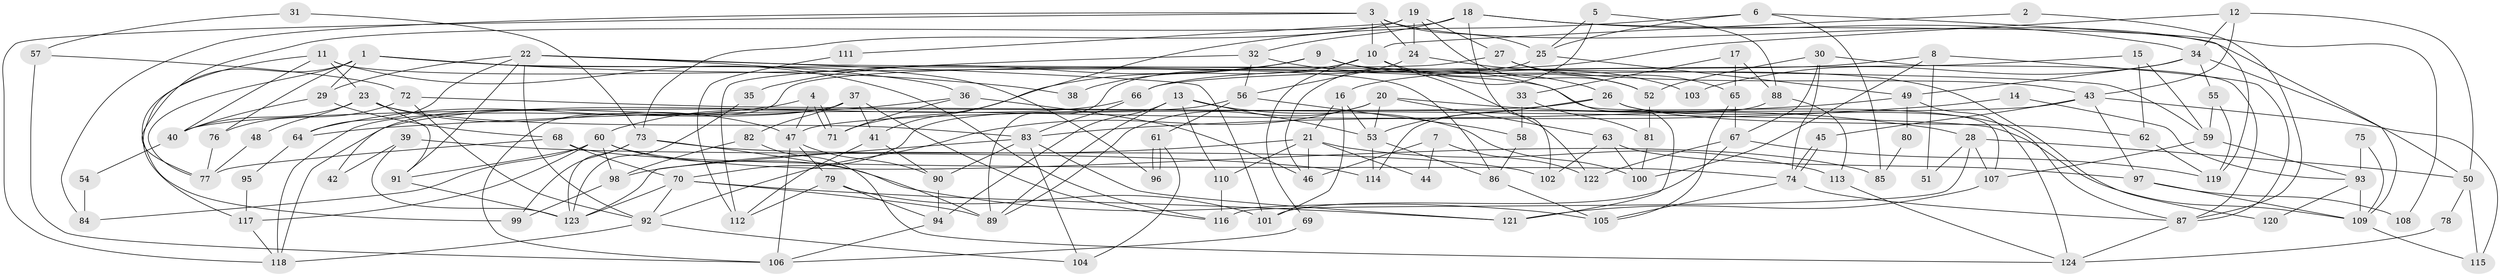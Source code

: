 // Generated by graph-tools (version 1.1) at 2025/50/03/09/25 03:50:09]
// undirected, 124 vertices, 248 edges
graph export_dot {
graph [start="1"]
  node [color=gray90,style=filled];
  1;
  2;
  3;
  4;
  5;
  6;
  7;
  8;
  9;
  10;
  11;
  12;
  13;
  14;
  15;
  16;
  17;
  18;
  19;
  20;
  21;
  22;
  23;
  24;
  25;
  26;
  27;
  28;
  29;
  30;
  31;
  32;
  33;
  34;
  35;
  36;
  37;
  38;
  39;
  40;
  41;
  42;
  43;
  44;
  45;
  46;
  47;
  48;
  49;
  50;
  51;
  52;
  53;
  54;
  55;
  56;
  57;
  58;
  59;
  60;
  61;
  62;
  63;
  64;
  65;
  66;
  67;
  68;
  69;
  70;
  71;
  72;
  73;
  74;
  75;
  76;
  77;
  78;
  79;
  80;
  81;
  82;
  83;
  84;
  85;
  86;
  87;
  88;
  89;
  90;
  91;
  92;
  93;
  94;
  95;
  96;
  97;
  98;
  99;
  100;
  101;
  102;
  103;
  104;
  105;
  106;
  107;
  108;
  109;
  110;
  111;
  112;
  113;
  114;
  115;
  116;
  117;
  118;
  119;
  120;
  121;
  122;
  123;
  124;
  1 -- 29;
  1 -- 117;
  1 -- 38;
  1 -- 76;
  1 -- 77;
  1 -- 96;
  1 -- 107;
  2 -- 87;
  2 -- 10;
  3 -- 109;
  3 -- 118;
  3 -- 10;
  3 -- 24;
  3 -- 25;
  3 -- 84;
  4 -- 71;
  4 -- 71;
  4 -- 47;
  4 -- 64;
  5 -- 25;
  5 -- 46;
  5 -- 88;
  6 -- 119;
  6 -- 25;
  6 -- 41;
  6 -- 85;
  7 -- 46;
  7 -- 122;
  7 -- 44;
  8 -- 87;
  8 -- 16;
  8 -- 51;
  8 -- 100;
  9 -- 71;
  9 -- 26;
  9 -- 35;
  9 -- 120;
  10 -- 52;
  10 -- 38;
  10 -- 69;
  10 -- 122;
  11 -- 86;
  11 -- 23;
  11 -- 40;
  11 -- 99;
  11 -- 116;
  12 -- 50;
  12 -- 34;
  12 -- 43;
  12 -- 66;
  13 -- 89;
  13 -- 53;
  13 -- 94;
  13 -- 100;
  13 -- 110;
  14 -- 93;
  14 -- 83;
  15 -- 62;
  15 -- 66;
  15 -- 59;
  16 -- 21;
  16 -- 101;
  16 -- 53;
  17 -- 65;
  17 -- 33;
  17 -- 88;
  18 -- 32;
  18 -- 34;
  18 -- 77;
  18 -- 102;
  18 -- 108;
  19 -- 24;
  19 -- 73;
  19 -- 27;
  19 -- 52;
  19 -- 111;
  20 -- 92;
  20 -- 89;
  20 -- 28;
  20 -- 53;
  20 -- 63;
  21 -- 110;
  21 -- 98;
  21 -- 44;
  21 -- 46;
  21 -- 113;
  22 -- 92;
  22 -- 91;
  22 -- 29;
  22 -- 36;
  22 -- 59;
  22 -- 64;
  22 -- 101;
  23 -- 40;
  23 -- 83;
  23 -- 47;
  23 -- 48;
  23 -- 91;
  24 -- 56;
  24 -- 103;
  25 -- 49;
  25 -- 89;
  26 -- 53;
  26 -- 40;
  26 -- 62;
  26 -- 87;
  27 -- 106;
  27 -- 43;
  27 -- 65;
  28 -- 107;
  28 -- 50;
  28 -- 51;
  28 -- 116;
  29 -- 68;
  29 -- 40;
  30 -- 74;
  30 -- 87;
  30 -- 52;
  30 -- 67;
  31 -- 57;
  31 -- 73;
  32 -- 112;
  32 -- 121;
  32 -- 56;
  33 -- 81;
  33 -- 58;
  34 -- 49;
  34 -- 50;
  34 -- 55;
  34 -- 103;
  35 -- 123;
  36 -- 60;
  36 -- 46;
  36 -- 71;
  37 -- 41;
  37 -- 116;
  37 -- 42;
  37 -- 82;
  37 -- 118;
  39 -- 114;
  39 -- 123;
  39 -- 42;
  40 -- 54;
  41 -- 90;
  41 -- 112;
  43 -- 45;
  43 -- 47;
  43 -- 97;
  43 -- 115;
  45 -- 74;
  45 -- 74;
  47 -- 79;
  47 -- 90;
  47 -- 106;
  48 -- 77;
  49 -- 124;
  49 -- 64;
  49 -- 80;
  50 -- 115;
  50 -- 78;
  52 -- 81;
  53 -- 86;
  53 -- 114;
  54 -- 84;
  55 -- 59;
  55 -- 119;
  56 -- 70;
  56 -- 58;
  56 -- 61;
  57 -- 106;
  57 -- 72;
  58 -- 86;
  59 -- 93;
  59 -- 107;
  60 -- 105;
  60 -- 98;
  60 -- 84;
  60 -- 85;
  60 -- 91;
  60 -- 117;
  61 -- 96;
  61 -- 96;
  61 -- 104;
  62 -- 119;
  63 -- 100;
  63 -- 97;
  63 -- 102;
  64 -- 95;
  65 -- 67;
  65 -- 105;
  66 -- 83;
  66 -- 118;
  67 -- 101;
  67 -- 119;
  67 -- 122;
  68 -- 70;
  68 -- 77;
  68 -- 74;
  69 -- 106;
  70 -- 123;
  70 -- 92;
  70 -- 89;
  70 -- 121;
  72 -- 76;
  72 -- 92;
  72 -- 109;
  73 -- 102;
  73 -- 89;
  73 -- 99;
  73 -- 123;
  74 -- 87;
  74 -- 105;
  75 -- 109;
  75 -- 93;
  76 -- 77;
  78 -- 124;
  79 -- 94;
  79 -- 101;
  79 -- 112;
  80 -- 85;
  81 -- 100;
  82 -- 124;
  82 -- 98;
  83 -- 123;
  83 -- 121;
  83 -- 90;
  83 -- 104;
  86 -- 105;
  87 -- 124;
  88 -- 113;
  88 -- 114;
  90 -- 94;
  91 -- 123;
  92 -- 118;
  92 -- 104;
  93 -- 109;
  93 -- 120;
  94 -- 106;
  95 -- 117;
  97 -- 108;
  97 -- 109;
  98 -- 99;
  107 -- 121;
  109 -- 115;
  110 -- 116;
  111 -- 112;
  113 -- 124;
  117 -- 118;
}
